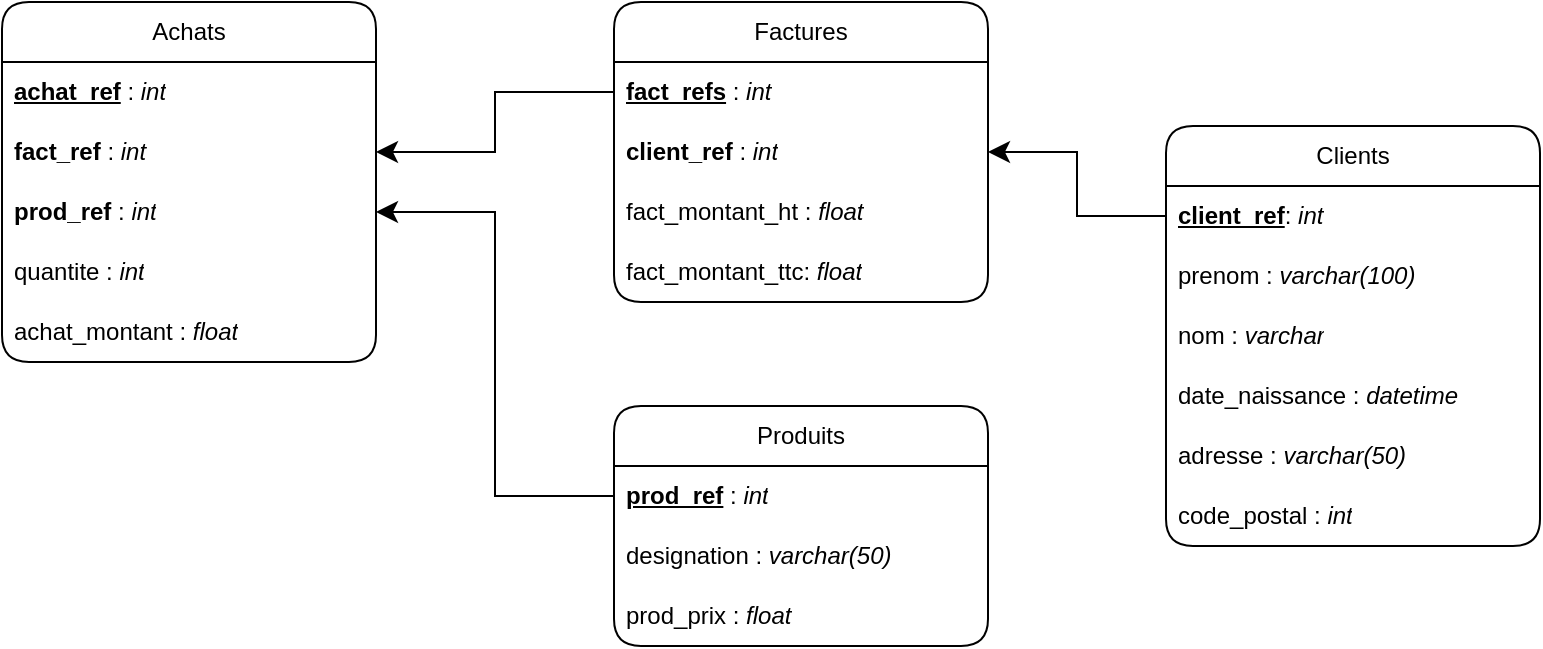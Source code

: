 <mxfile>
    <diagram id="CufnOk9XA_8w0PhCLua5" name="Page-1">
        <mxGraphModel dx="934" dy="1438" grid="0" gridSize="10" guides="1" tooltips="1" connect="1" arrows="1" fold="1" page="1" pageScale="1" pageWidth="1100" pageHeight="1100" background="none" math="0" shadow="0">
            <root>
                <mxCell id="0"/>
                <mxCell id="1" parent="0"/>
                <mxCell id="12" value="Produits" style="swimlane;fontStyle=0;childLayout=stackLayout;horizontal=1;startSize=30;horizontalStack=0;resizeParent=1;resizeParentMax=0;resizeLast=0;collapsible=1;marginBottom=0;whiteSpace=wrap;html=1;shadow=0;swimlaneLine=1;glass=0;rounded=1;fillColor=none;fillStyle=dashed;gradientColor=default;swimlaneFillColor=none;" parent="1" vertex="1">
                    <mxGeometry x="566" y="449" width="187" height="120" as="geometry"/>
                </mxCell>
                <mxCell id="13" value="&lt;u&gt;&lt;b&gt;prod_ref&lt;/b&gt;&lt;/u&gt; :&amp;nbsp;&lt;i&gt;int&lt;/i&gt;" style="text;strokeColor=none;fillColor=none;align=left;verticalAlign=middle;spacingLeft=4;spacingRight=4;overflow=hidden;points=[[0,0.5],[1,0.5]];portConstraint=eastwest;rotatable=0;whiteSpace=wrap;html=1;shadow=0;swimlaneLine=1;glass=0;rounded=1;" parent="12" vertex="1">
                    <mxGeometry y="30" width="187" height="30" as="geometry"/>
                </mxCell>
                <mxCell id="15" value="designation :&amp;nbsp;&lt;i&gt;varchar(50)&lt;/i&gt;" style="text;strokeColor=none;fillColor=none;align=left;verticalAlign=middle;spacingLeft=4;spacingRight=4;overflow=hidden;points=[[0,0.5],[1,0.5]];portConstraint=eastwest;rotatable=0;whiteSpace=wrap;html=1;shadow=0;swimlaneLine=1;glass=0;rounded=1;" parent="12" vertex="1">
                    <mxGeometry y="60" width="187" height="30" as="geometry"/>
                </mxCell>
                <mxCell id="16" value="prod_prix :&amp;nbsp;&lt;i&gt;float&lt;/i&gt;" style="text;strokeColor=none;fillColor=none;align=left;verticalAlign=middle;spacingLeft=4;spacingRight=4;overflow=hidden;points=[[0,0.5],[1,0.5]];portConstraint=eastwest;rotatable=0;whiteSpace=wrap;html=1;shadow=0;swimlaneLine=1;glass=0;rounded=1;" parent="12" vertex="1">
                    <mxGeometry y="90" width="187" height="30" as="geometry"/>
                </mxCell>
                <mxCell id="17" value="Achats" style="swimlane;fontStyle=0;childLayout=stackLayout;horizontal=1;startSize=30;horizontalStack=0;resizeParent=1;resizeParentMax=0;resizeLast=0;collapsible=1;marginBottom=0;whiteSpace=wrap;html=1;shadow=0;swimlaneLine=1;glass=0;rounded=1;fillColor=none;" parent="1" vertex="1">
                    <mxGeometry x="260" y="247" width="187" height="180" as="geometry"/>
                </mxCell>
                <mxCell id="18" value="&lt;b&gt;&lt;u&gt;achat_ref&lt;/u&gt;&lt;/b&gt; : &lt;i&gt;int&lt;/i&gt;" style="text;strokeColor=none;fillColor=none;align=left;verticalAlign=middle;spacingLeft=4;spacingRight=4;overflow=hidden;points=[[0,0.5],[1,0.5]];portConstraint=eastwest;rotatable=0;whiteSpace=wrap;html=1;shadow=0;swimlaneLine=1;glass=0;rounded=1;" parent="17" vertex="1">
                    <mxGeometry y="30" width="187" height="30" as="geometry"/>
                </mxCell>
                <mxCell id="51" value="&lt;b&gt;fact_ref &lt;/b&gt;: &lt;i&gt;int&amp;nbsp;&lt;/i&gt;" style="text;strokeColor=none;fillColor=none;align=left;verticalAlign=middle;spacingLeft=4;spacingRight=4;overflow=hidden;points=[[0,0.5],[1,0.5]];portConstraint=eastwest;rotatable=0;whiteSpace=wrap;html=1;shadow=0;swimlaneLine=1;glass=0;rounded=1;" parent="17" vertex="1">
                    <mxGeometry y="60" width="187" height="30" as="geometry"/>
                </mxCell>
                <mxCell id="19" value="&lt;b&gt;prod_ref&lt;/b&gt; : &lt;i&gt;int&lt;/i&gt;" style="text;strokeColor=none;fillColor=none;align=left;verticalAlign=middle;spacingLeft=4;spacingRight=4;overflow=hidden;points=[[0,0.5],[1,0.5]];portConstraint=eastwest;rotatable=0;whiteSpace=wrap;html=1;shadow=0;swimlaneLine=1;glass=0;rounded=1;" parent="17" vertex="1">
                    <mxGeometry y="90" width="187" height="30" as="geometry"/>
                </mxCell>
                <mxCell id="20" value="quantite : &lt;i&gt;int&lt;/i&gt;" style="text;strokeColor=none;fillColor=none;align=left;verticalAlign=middle;spacingLeft=4;spacingRight=4;overflow=hidden;points=[[0,0.5],[1,0.5]];portConstraint=eastwest;rotatable=0;whiteSpace=wrap;html=1;shadow=0;swimlaneLine=1;glass=0;rounded=1;" parent="17" vertex="1">
                    <mxGeometry y="120" width="187" height="30" as="geometry"/>
                </mxCell>
                <mxCell id="49" value="achat_montant : &lt;i&gt;float&lt;/i&gt;" style="text;strokeColor=none;fillColor=none;align=left;verticalAlign=middle;spacingLeft=4;spacingRight=4;overflow=hidden;points=[[0,0.5],[1,0.5]];portConstraint=eastwest;rotatable=0;whiteSpace=wrap;html=1;shadow=0;swimlaneLine=1;glass=0;rounded=1;" parent="17" vertex="1">
                    <mxGeometry y="150" width="187" height="30" as="geometry"/>
                </mxCell>
                <mxCell id="30" value="Clients" style="swimlane;fontStyle=0;childLayout=stackLayout;horizontal=1;startSize=30;horizontalStack=0;resizeParent=1;resizeParentMax=0;resizeLast=0;collapsible=1;marginBottom=0;whiteSpace=wrap;html=1;shadow=0;swimlaneLine=1;glass=0;rounded=1;fillColor=none;fillStyle=dashed;gradientColor=default;swimlaneFillColor=none;" parent="1" vertex="1">
                    <mxGeometry x="842" y="309" width="187" height="210" as="geometry"/>
                </mxCell>
                <mxCell id="31" value="&lt;b&gt;&lt;u&gt;client_ref&lt;/u&gt;&lt;/b&gt;:&amp;nbsp;&lt;i&gt;int&lt;/i&gt;" style="text;strokeColor=none;fillColor=none;align=left;verticalAlign=middle;spacingLeft=4;spacingRight=4;overflow=hidden;points=[[0,0.5],[1,0.5]];portConstraint=eastwest;rotatable=0;whiteSpace=wrap;html=1;shadow=0;swimlaneLine=1;glass=0;rounded=1;" parent="30" vertex="1">
                    <mxGeometry y="30" width="187" height="30" as="geometry"/>
                </mxCell>
                <mxCell id="32" value="prenom :&amp;nbsp;&lt;i&gt;varchar(100)&lt;/i&gt;" style="text;strokeColor=none;fillColor=none;align=left;verticalAlign=middle;spacingLeft=4;spacingRight=4;overflow=hidden;points=[[0,0.5],[1,0.5]];portConstraint=eastwest;rotatable=0;whiteSpace=wrap;html=1;shadow=0;swimlaneLine=1;glass=0;rounded=1;" parent="30" vertex="1">
                    <mxGeometry y="60" width="187" height="30" as="geometry"/>
                </mxCell>
                <mxCell id="33" value="nom : &lt;i&gt;varchar&lt;/i&gt;" style="text;strokeColor=none;fillColor=none;align=left;verticalAlign=middle;spacingLeft=4;spacingRight=4;overflow=hidden;points=[[0,0.5],[1,0.5]];portConstraint=eastwest;rotatable=0;whiteSpace=wrap;html=1;shadow=0;swimlaneLine=1;glass=0;rounded=1;" parent="30" vertex="1">
                    <mxGeometry y="90" width="187" height="30" as="geometry"/>
                </mxCell>
                <mxCell id="34" value="date_naissance : &lt;i&gt;datetime&lt;/i&gt;" style="text;strokeColor=none;fillColor=none;align=left;verticalAlign=middle;spacingLeft=4;spacingRight=4;overflow=hidden;points=[[0,0.5],[1,0.5]];portConstraint=eastwest;rotatable=0;whiteSpace=wrap;html=1;shadow=0;swimlaneLine=1;glass=0;rounded=1;" parent="30" vertex="1">
                    <mxGeometry y="120" width="187" height="30" as="geometry"/>
                </mxCell>
                <mxCell id="70" value="adresse : &lt;i&gt;varchar(50)&lt;/i&gt;" style="text;strokeColor=none;fillColor=none;align=left;verticalAlign=middle;spacingLeft=4;spacingRight=4;overflow=hidden;points=[[0,0.5],[1,0.5]];portConstraint=eastwest;rotatable=0;whiteSpace=wrap;html=1;shadow=0;swimlaneLine=1;glass=0;rounded=1;" vertex="1" parent="30">
                    <mxGeometry y="150" width="187" height="30" as="geometry"/>
                </mxCell>
                <mxCell id="71" value="code_postal : &lt;i&gt;int&lt;/i&gt;" style="text;strokeColor=none;fillColor=none;align=left;verticalAlign=middle;spacingLeft=4;spacingRight=4;overflow=hidden;points=[[0,0.5],[1,0.5]];portConstraint=eastwest;rotatable=0;whiteSpace=wrap;html=1;shadow=0;swimlaneLine=1;glass=0;rounded=1;" vertex="1" parent="30">
                    <mxGeometry y="180" width="187" height="30" as="geometry"/>
                </mxCell>
                <mxCell id="44" value="Factures" style="swimlane;fontStyle=0;childLayout=stackLayout;horizontal=1;startSize=30;horizontalStack=0;resizeParent=1;resizeParentMax=0;resizeLast=0;collapsible=1;marginBottom=0;whiteSpace=wrap;html=1;shadow=0;swimlaneLine=1;glass=0;rounded=1;fillColor=none;" parent="1" vertex="1">
                    <mxGeometry x="566" y="247" width="187" height="150" as="geometry"/>
                </mxCell>
                <mxCell id="45" value="&lt;b&gt;&lt;u&gt;fact_refs&lt;/u&gt;&lt;/b&gt; : &lt;i&gt;int&lt;/i&gt;" style="text;strokeColor=none;fillColor=none;align=left;verticalAlign=middle;spacingLeft=4;spacingRight=4;overflow=hidden;points=[[0,0.5],[1,0.5]];portConstraint=eastwest;rotatable=0;whiteSpace=wrap;html=1;shadow=0;swimlaneLine=1;glass=0;rounded=1;" parent="44" vertex="1">
                    <mxGeometry y="30" width="187" height="30" as="geometry"/>
                </mxCell>
                <mxCell id="46" value="&lt;b&gt;client_ref&lt;/b&gt; : &lt;i&gt;int&lt;/i&gt;" style="text;strokeColor=none;fillColor=none;align=left;verticalAlign=middle;spacingLeft=4;spacingRight=4;overflow=hidden;points=[[0,0.5],[1,0.5]];portConstraint=eastwest;rotatable=0;whiteSpace=wrap;html=1;shadow=0;swimlaneLine=1;glass=0;rounded=1;" parent="44" vertex="1">
                    <mxGeometry y="60" width="187" height="30" as="geometry"/>
                </mxCell>
                <mxCell id="47" value="fact_montant_ht : &lt;i&gt;float&lt;/i&gt;" style="text;strokeColor=none;fillColor=none;align=left;verticalAlign=middle;spacingLeft=4;spacingRight=4;overflow=hidden;points=[[0,0.5],[1,0.5]];portConstraint=eastwest;rotatable=0;whiteSpace=wrap;html=1;shadow=0;swimlaneLine=1;glass=0;rounded=1;" parent="44" vertex="1">
                    <mxGeometry y="90" width="187" height="30" as="geometry"/>
                </mxCell>
                <mxCell id="64" value="fact_montant_ttc: &lt;i&gt;float&lt;/i&gt;" style="text;strokeColor=none;fillColor=none;align=left;verticalAlign=middle;spacingLeft=4;spacingRight=4;overflow=hidden;points=[[0,0.5],[1,0.5]];portConstraint=eastwest;rotatable=0;whiteSpace=wrap;html=1;shadow=0;swimlaneLine=1;glass=0;rounded=1;" parent="44" vertex="1">
                    <mxGeometry y="120" width="187" height="30" as="geometry"/>
                </mxCell>
                <mxCell id="65" value="" style="edgeStyle=elbowEdgeStyle;elbow=horizontal;endArrow=classic;html=1;curved=0;rounded=0;endSize=8;startSize=8;labelBorderColor=none;strokeColor=default;targetPerimeterSpacing=13;jumpStyle=none;entryX=1;entryY=0.5;entryDx=0;entryDy=0;exitX=0;exitY=0.5;exitDx=0;exitDy=0;shadow=0;" parent="1" source="13" target="19" edge="1">
                    <mxGeometry width="50" height="50" relative="1" as="geometry">
                        <mxPoint x="425" y="629" as="sourcePoint"/>
                        <mxPoint x="475" y="579" as="targetPoint"/>
                    </mxGeometry>
                </mxCell>
                <mxCell id="68" value="" style="edgeStyle=elbowEdgeStyle;elbow=horizontal;endArrow=classic;html=1;curved=0;rounded=0;endSize=8;startSize=8;labelBorderColor=none;strokeColor=default;targetPerimeterSpacing=13;jumpStyle=none;exitX=0;exitY=0.5;exitDx=0;exitDy=0;entryX=1;entryY=0.5;entryDx=0;entryDy=0;shadow=0;" parent="1" source="31" target="46" edge="1">
                    <mxGeometry width="50" height="50" relative="1" as="geometry">
                        <mxPoint x="833" y="335" as="sourcePoint"/>
                        <mxPoint x="883" y="285" as="targetPoint"/>
                    </mxGeometry>
                </mxCell>
                <mxCell id="69" value="" style="edgeStyle=elbowEdgeStyle;elbow=horizontal;endArrow=classic;html=1;curved=0;rounded=0;endSize=8;startSize=8;labelBorderColor=none;strokeColor=default;targetPerimeterSpacing=13;jumpStyle=none;entryX=1;entryY=0.5;entryDx=0;entryDy=0;shadow=0;" parent="1" source="45" target="51" edge="1">
                    <mxGeometry width="50" height="50" relative="1" as="geometry">
                        <mxPoint x="487" y="334" as="sourcePoint"/>
                        <mxPoint x="537" y="284" as="targetPoint"/>
                    </mxGeometry>
                </mxCell>
            </root>
        </mxGraphModel>
    </diagram>
</mxfile>